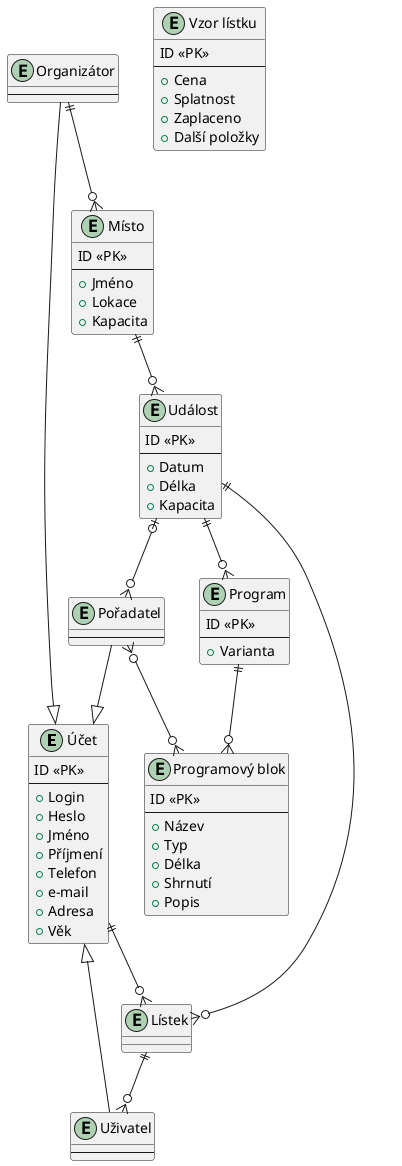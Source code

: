 @startuml erd

entity "Účet" as ucet {
	ID <<PK>>
	---
	+ Login
	+ Heslo
	+ Jméno
	+ Příjmení
	+ Telefon
	+ e-mail
	+ Adresa
	+ Věk
}

entity "Organizátor" as org{
	---
}

entity "Pořadatel" as poradatel {
	---
}

entity "Uživatel" as uzivatel {
	---
}

entity "Místo" as misto {
	ID <<PK>>
	---
	+ Jméno
	+ Lokace
	+ Kapacita
}

entity "Událost" as udalost {
	ID <<PK>>
	---
	+ Datum
	+ Délka
	+ Kapacita
}

entity "Program" as prog {
	ID <<PK>>
	---
	+ Varianta
}

entity "Programový blok" as progblok {
	ID <<PK>>
	---
	+ Název
	+ Typ
	+ Délka
	+ Shrnutí
	+ Popis
}

entity "Lístek" as listek {
}

entity "Vzor lístku" {
	ID <<PK>>
	---
	+ Cena
	+ Splatnost
	+ Zaplaceno
	+ Další položky
}

org ||--o{ misto
misto ||--o{ udalost
udalost ||--o{ prog
prog ||--o{ progblok
ucet ||--o{ listek
udalost ||--o{ listek
udalost |o--o{ poradatel

listek ||--o{ uzivatel
poradatel }o--o{ progblok

' generalizace
org --|> ucet
poradatel --|> ucet
uzivatel --|> ucet

@enduml
